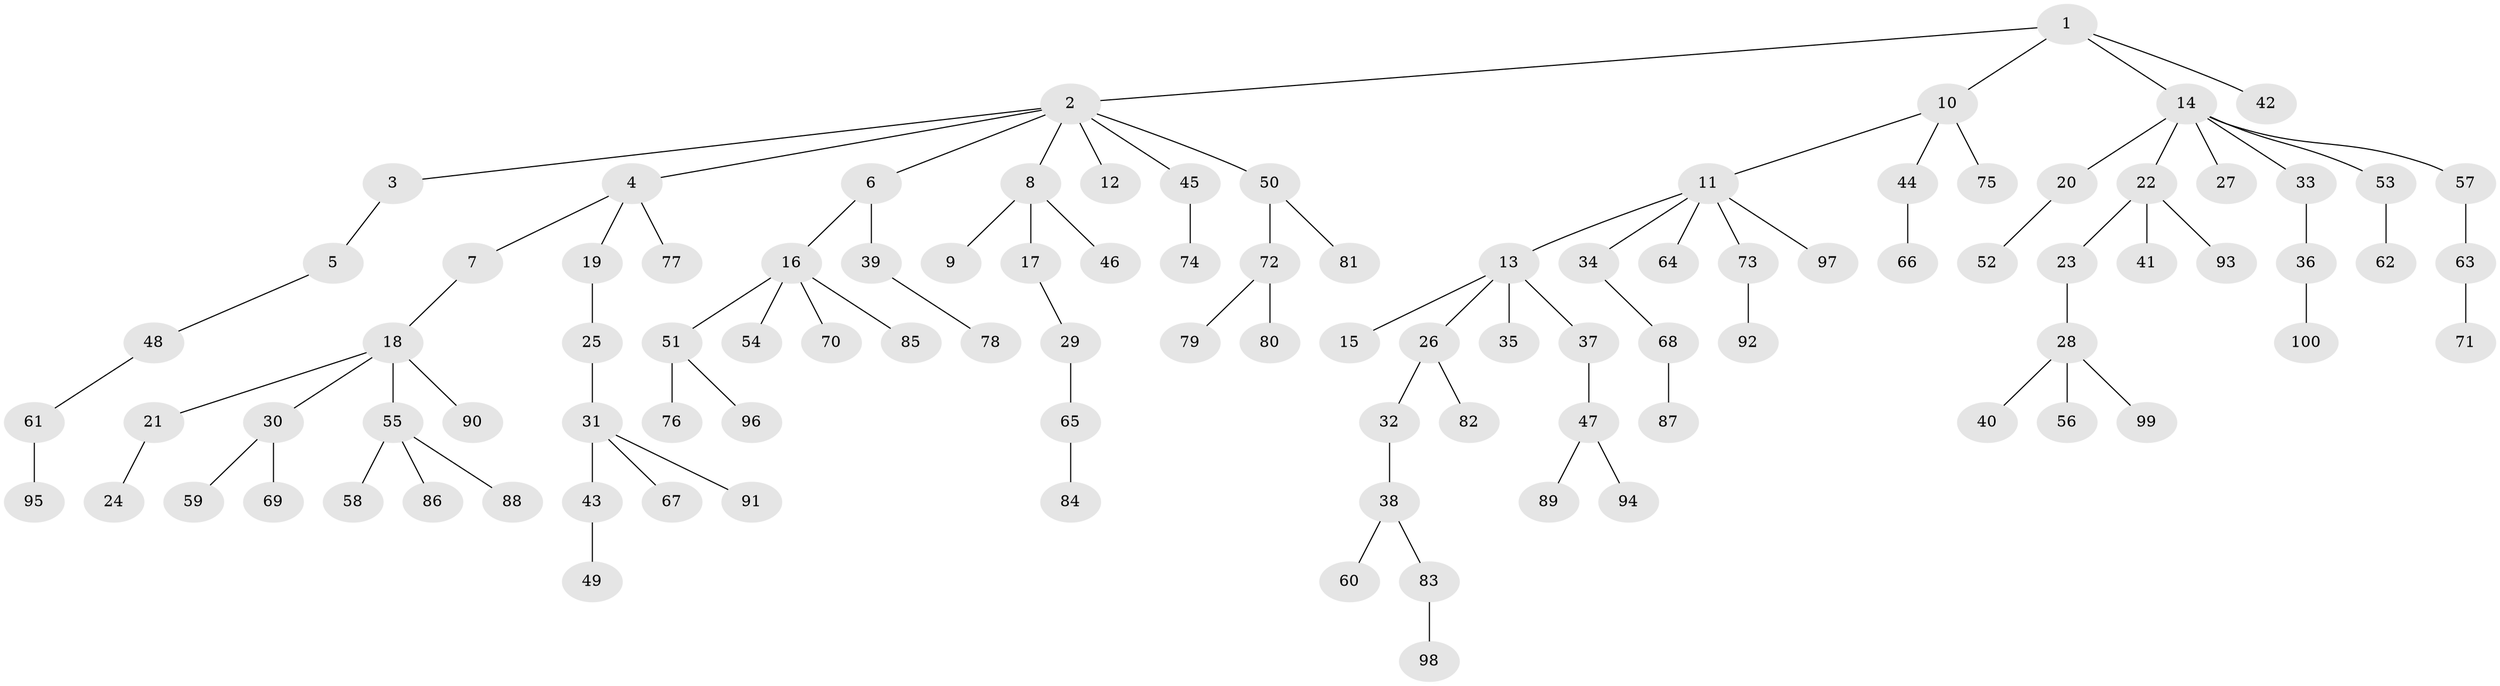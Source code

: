// Generated by graph-tools (version 1.1) at 2025/11/02/27/25 16:11:26]
// undirected, 100 vertices, 99 edges
graph export_dot {
graph [start="1"]
  node [color=gray90,style=filled];
  1;
  2;
  3;
  4;
  5;
  6;
  7;
  8;
  9;
  10;
  11;
  12;
  13;
  14;
  15;
  16;
  17;
  18;
  19;
  20;
  21;
  22;
  23;
  24;
  25;
  26;
  27;
  28;
  29;
  30;
  31;
  32;
  33;
  34;
  35;
  36;
  37;
  38;
  39;
  40;
  41;
  42;
  43;
  44;
  45;
  46;
  47;
  48;
  49;
  50;
  51;
  52;
  53;
  54;
  55;
  56;
  57;
  58;
  59;
  60;
  61;
  62;
  63;
  64;
  65;
  66;
  67;
  68;
  69;
  70;
  71;
  72;
  73;
  74;
  75;
  76;
  77;
  78;
  79;
  80;
  81;
  82;
  83;
  84;
  85;
  86;
  87;
  88;
  89;
  90;
  91;
  92;
  93;
  94;
  95;
  96;
  97;
  98;
  99;
  100;
  1 -- 2;
  1 -- 10;
  1 -- 14;
  1 -- 42;
  2 -- 3;
  2 -- 4;
  2 -- 6;
  2 -- 8;
  2 -- 12;
  2 -- 45;
  2 -- 50;
  3 -- 5;
  4 -- 7;
  4 -- 19;
  4 -- 77;
  5 -- 48;
  6 -- 16;
  6 -- 39;
  7 -- 18;
  8 -- 9;
  8 -- 17;
  8 -- 46;
  10 -- 11;
  10 -- 44;
  10 -- 75;
  11 -- 13;
  11 -- 34;
  11 -- 64;
  11 -- 73;
  11 -- 97;
  13 -- 15;
  13 -- 26;
  13 -- 35;
  13 -- 37;
  14 -- 20;
  14 -- 22;
  14 -- 27;
  14 -- 33;
  14 -- 53;
  14 -- 57;
  16 -- 51;
  16 -- 54;
  16 -- 70;
  16 -- 85;
  17 -- 29;
  18 -- 21;
  18 -- 30;
  18 -- 55;
  18 -- 90;
  19 -- 25;
  20 -- 52;
  21 -- 24;
  22 -- 23;
  22 -- 41;
  22 -- 93;
  23 -- 28;
  25 -- 31;
  26 -- 32;
  26 -- 82;
  28 -- 40;
  28 -- 56;
  28 -- 99;
  29 -- 65;
  30 -- 59;
  30 -- 69;
  31 -- 43;
  31 -- 67;
  31 -- 91;
  32 -- 38;
  33 -- 36;
  34 -- 68;
  36 -- 100;
  37 -- 47;
  38 -- 60;
  38 -- 83;
  39 -- 78;
  43 -- 49;
  44 -- 66;
  45 -- 74;
  47 -- 89;
  47 -- 94;
  48 -- 61;
  50 -- 72;
  50 -- 81;
  51 -- 76;
  51 -- 96;
  53 -- 62;
  55 -- 58;
  55 -- 86;
  55 -- 88;
  57 -- 63;
  61 -- 95;
  63 -- 71;
  65 -- 84;
  68 -- 87;
  72 -- 79;
  72 -- 80;
  73 -- 92;
  83 -- 98;
}

